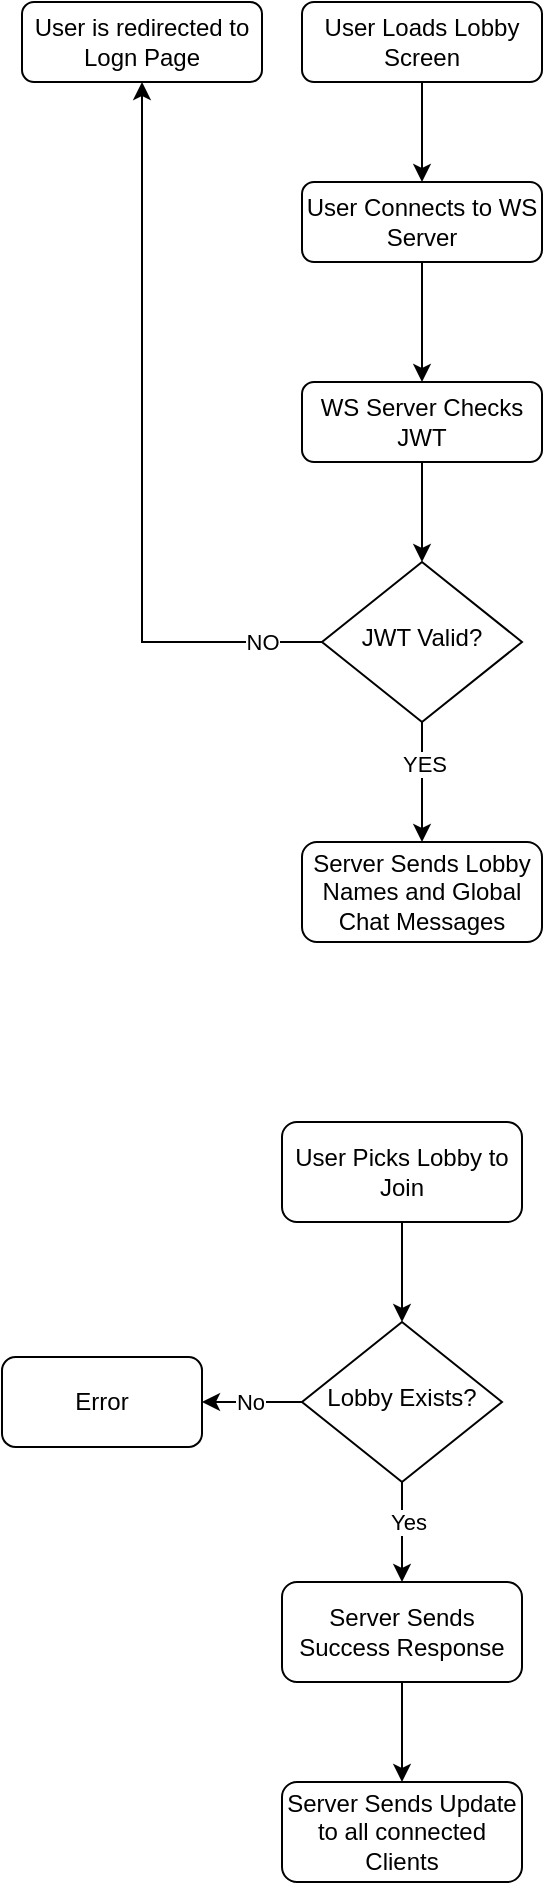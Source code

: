 <mxfile version="24.5.2" type="device">
  <diagram id="C5RBs43oDa-KdzZeNtuy" name="Page-1">
    <mxGraphModel dx="1265" dy="719" grid="1" gridSize="10" guides="1" tooltips="1" connect="1" arrows="1" fold="1" page="1" pageScale="1" pageWidth="827" pageHeight="1169" math="0" shadow="0">
      <root>
        <mxCell id="WIyWlLk6GJQsqaUBKTNV-0" />
        <mxCell id="WIyWlLk6GJQsqaUBKTNV-1" parent="WIyWlLk6GJQsqaUBKTNV-0" />
        <mxCell id="wvfhoR-0yZaf2YU-jKUH-2" value="" style="edgeStyle=orthogonalEdgeStyle;rounded=0;orthogonalLoop=1;jettySize=auto;html=1;" edge="1" parent="WIyWlLk6GJQsqaUBKTNV-1" source="WIyWlLk6GJQsqaUBKTNV-3" target="wvfhoR-0yZaf2YU-jKUH-1">
          <mxGeometry relative="1" as="geometry" />
        </mxCell>
        <mxCell id="WIyWlLk6GJQsqaUBKTNV-3" value="User Loads Lobby Screen" style="rounded=1;whiteSpace=wrap;html=1;fontSize=12;glass=0;strokeWidth=1;shadow=0;" parent="WIyWlLk6GJQsqaUBKTNV-1" vertex="1">
          <mxGeometry x="160" y="80" width="120" height="40" as="geometry" />
        </mxCell>
        <mxCell id="wvfhoR-0yZaf2YU-jKUH-4" value="" style="edgeStyle=orthogonalEdgeStyle;rounded=0;orthogonalLoop=1;jettySize=auto;html=1;" edge="1" parent="WIyWlLk6GJQsqaUBKTNV-1" source="wvfhoR-0yZaf2YU-jKUH-1" target="wvfhoR-0yZaf2YU-jKUH-3">
          <mxGeometry relative="1" as="geometry" />
        </mxCell>
        <mxCell id="wvfhoR-0yZaf2YU-jKUH-1" value="User Connects to WS Server" style="rounded=1;whiteSpace=wrap;html=1;fontSize=12;glass=0;strokeWidth=1;shadow=0;" vertex="1" parent="WIyWlLk6GJQsqaUBKTNV-1">
          <mxGeometry x="160" y="170" width="120" height="40" as="geometry" />
        </mxCell>
        <mxCell id="wvfhoR-0yZaf2YU-jKUH-6" style="edgeStyle=orthogonalEdgeStyle;rounded=0;orthogonalLoop=1;jettySize=auto;html=1;exitX=0.5;exitY=1;exitDx=0;exitDy=0;entryX=0.5;entryY=0;entryDx=0;entryDy=0;" edge="1" parent="WIyWlLk6GJQsqaUBKTNV-1" source="wvfhoR-0yZaf2YU-jKUH-3" target="wvfhoR-0yZaf2YU-jKUH-5">
          <mxGeometry relative="1" as="geometry" />
        </mxCell>
        <mxCell id="wvfhoR-0yZaf2YU-jKUH-3" value="WS Server Checks JWT" style="rounded=1;whiteSpace=wrap;html=1;fontSize=12;glass=0;strokeWidth=1;shadow=0;" vertex="1" parent="WIyWlLk6GJQsqaUBKTNV-1">
          <mxGeometry x="160" y="270" width="120" height="40" as="geometry" />
        </mxCell>
        <mxCell id="wvfhoR-0yZaf2YU-jKUH-8" style="edgeStyle=orthogonalEdgeStyle;rounded=0;orthogonalLoop=1;jettySize=auto;html=1;exitX=0.5;exitY=1;exitDx=0;exitDy=0;entryX=0.5;entryY=0;entryDx=0;entryDy=0;" edge="1" parent="WIyWlLk6GJQsqaUBKTNV-1" source="wvfhoR-0yZaf2YU-jKUH-5" target="wvfhoR-0yZaf2YU-jKUH-7">
          <mxGeometry relative="1" as="geometry" />
        </mxCell>
        <mxCell id="wvfhoR-0yZaf2YU-jKUH-9" value="YES" style="edgeLabel;html=1;align=center;verticalAlign=middle;resizable=0;points=[];" vertex="1" connectable="0" parent="wvfhoR-0yZaf2YU-jKUH-8">
          <mxGeometry x="-0.3" y="1" relative="1" as="geometry">
            <mxPoint as="offset" />
          </mxGeometry>
        </mxCell>
        <mxCell id="wvfhoR-0yZaf2YU-jKUH-11" value="" style="edgeStyle=orthogonalEdgeStyle;rounded=0;orthogonalLoop=1;jettySize=auto;html=1;entryX=0.5;entryY=1;entryDx=0;entryDy=0;" edge="1" parent="WIyWlLk6GJQsqaUBKTNV-1" source="wvfhoR-0yZaf2YU-jKUH-5" target="wvfhoR-0yZaf2YU-jKUH-13">
          <mxGeometry relative="1" as="geometry">
            <mxPoint x="100" y="400" as="targetPoint" />
          </mxGeometry>
        </mxCell>
        <mxCell id="wvfhoR-0yZaf2YU-jKUH-12" value="NO" style="edgeLabel;html=1;align=center;verticalAlign=middle;resizable=0;points=[];" vertex="1" connectable="0" parent="wvfhoR-0yZaf2YU-jKUH-11">
          <mxGeometry x="-0.171" y="3" relative="1" as="geometry">
            <mxPoint x="63" y="63" as="offset" />
          </mxGeometry>
        </mxCell>
        <mxCell id="wvfhoR-0yZaf2YU-jKUH-5" value="JWT Valid?" style="rhombus;whiteSpace=wrap;html=1;shadow=0;fontFamily=Helvetica;fontSize=12;align=center;strokeWidth=1;spacing=6;spacingTop=-4;" vertex="1" parent="WIyWlLk6GJQsqaUBKTNV-1">
          <mxGeometry x="170" y="360" width="100" height="80" as="geometry" />
        </mxCell>
        <mxCell id="wvfhoR-0yZaf2YU-jKUH-7" value="Server Sends Lobby Names and Global Chat Messages" style="rounded=1;whiteSpace=wrap;html=1;fontSize=12;glass=0;strokeWidth=1;shadow=0;" vertex="1" parent="WIyWlLk6GJQsqaUBKTNV-1">
          <mxGeometry x="160" y="500" width="120" height="50" as="geometry" />
        </mxCell>
        <mxCell id="wvfhoR-0yZaf2YU-jKUH-13" value="User is redirected to Logn Page" style="rounded=1;whiteSpace=wrap;html=1;fontSize=12;glass=0;strokeWidth=1;shadow=0;" vertex="1" parent="WIyWlLk6GJQsqaUBKTNV-1">
          <mxGeometry x="20" y="80" width="120" height="40" as="geometry" />
        </mxCell>
        <mxCell id="wvfhoR-0yZaf2YU-jKUH-22" style="edgeStyle=orthogonalEdgeStyle;rounded=0;orthogonalLoop=1;jettySize=auto;html=1;exitX=0.5;exitY=1;exitDx=0;exitDy=0;entryX=0.5;entryY=0;entryDx=0;entryDy=0;" edge="1" parent="WIyWlLk6GJQsqaUBKTNV-1" source="wvfhoR-0yZaf2YU-jKUH-18" target="wvfhoR-0yZaf2YU-jKUH-21">
          <mxGeometry relative="1" as="geometry" />
        </mxCell>
        <mxCell id="wvfhoR-0yZaf2YU-jKUH-18" value="User Picks Lobby to Join" style="rounded=1;whiteSpace=wrap;html=1;fontSize=12;glass=0;strokeWidth=1;shadow=0;" vertex="1" parent="WIyWlLk6GJQsqaUBKTNV-1">
          <mxGeometry x="150" y="640" width="120" height="50" as="geometry" />
        </mxCell>
        <mxCell id="wvfhoR-0yZaf2YU-jKUH-25" value="" style="edgeStyle=orthogonalEdgeStyle;rounded=0;orthogonalLoop=1;jettySize=auto;html=1;entryX=1;entryY=0.5;entryDx=0;entryDy=0;" edge="1" parent="WIyWlLk6GJQsqaUBKTNV-1" source="wvfhoR-0yZaf2YU-jKUH-21" target="wvfhoR-0yZaf2YU-jKUH-26">
          <mxGeometry relative="1" as="geometry">
            <mxPoint x="90" y="780" as="targetPoint" />
          </mxGeometry>
        </mxCell>
        <mxCell id="wvfhoR-0yZaf2YU-jKUH-28" value="No" style="edgeLabel;html=1;align=center;verticalAlign=middle;resizable=0;points=[];" vertex="1" connectable="0" parent="wvfhoR-0yZaf2YU-jKUH-25">
          <mxGeometry x="0.056" relative="1" as="geometry">
            <mxPoint as="offset" />
          </mxGeometry>
        </mxCell>
        <mxCell id="wvfhoR-0yZaf2YU-jKUH-32" style="edgeStyle=orthogonalEdgeStyle;rounded=0;orthogonalLoop=1;jettySize=auto;html=1;exitX=0.5;exitY=1;exitDx=0;exitDy=0;entryX=0.5;entryY=0;entryDx=0;entryDy=0;" edge="1" parent="WIyWlLk6GJQsqaUBKTNV-1" source="wvfhoR-0yZaf2YU-jKUH-21" target="wvfhoR-0yZaf2YU-jKUH-31">
          <mxGeometry relative="1" as="geometry" />
        </mxCell>
        <mxCell id="wvfhoR-0yZaf2YU-jKUH-33" value="Yes" style="edgeLabel;html=1;align=center;verticalAlign=middle;resizable=0;points=[];" vertex="1" connectable="0" parent="wvfhoR-0yZaf2YU-jKUH-32">
          <mxGeometry x="-0.225" y="3" relative="1" as="geometry">
            <mxPoint as="offset" />
          </mxGeometry>
        </mxCell>
        <mxCell id="wvfhoR-0yZaf2YU-jKUH-21" value="Lobby Exists?" style="rhombus;whiteSpace=wrap;html=1;shadow=0;fontFamily=Helvetica;fontSize=12;align=center;strokeWidth=1;spacing=6;spacingTop=-4;" vertex="1" parent="WIyWlLk6GJQsqaUBKTNV-1">
          <mxGeometry x="160" y="740" width="100" height="80" as="geometry" />
        </mxCell>
        <mxCell id="wvfhoR-0yZaf2YU-jKUH-26" value="Error" style="rounded=1;whiteSpace=wrap;html=1;fontSize=12;glass=0;strokeWidth=1;shadow=0;" vertex="1" parent="WIyWlLk6GJQsqaUBKTNV-1">
          <mxGeometry x="10" y="757.5" width="100" height="45" as="geometry" />
        </mxCell>
        <mxCell id="wvfhoR-0yZaf2YU-jKUH-35" value="" style="edgeStyle=orthogonalEdgeStyle;rounded=0;orthogonalLoop=1;jettySize=auto;html=1;" edge="1" parent="WIyWlLk6GJQsqaUBKTNV-1" source="wvfhoR-0yZaf2YU-jKUH-31" target="wvfhoR-0yZaf2YU-jKUH-34">
          <mxGeometry relative="1" as="geometry" />
        </mxCell>
        <mxCell id="wvfhoR-0yZaf2YU-jKUH-31" value="Server Sends Success Response" style="rounded=1;whiteSpace=wrap;html=1;fontSize=12;glass=0;strokeWidth=1;shadow=0;" vertex="1" parent="WIyWlLk6GJQsqaUBKTNV-1">
          <mxGeometry x="150" y="870" width="120" height="50" as="geometry" />
        </mxCell>
        <mxCell id="wvfhoR-0yZaf2YU-jKUH-34" value="Server Sends Update to all connected Clients" style="rounded=1;whiteSpace=wrap;html=1;fontSize=12;glass=0;strokeWidth=1;shadow=0;" vertex="1" parent="WIyWlLk6GJQsqaUBKTNV-1">
          <mxGeometry x="150" y="970" width="120" height="50" as="geometry" />
        </mxCell>
      </root>
    </mxGraphModel>
  </diagram>
</mxfile>
